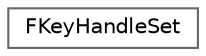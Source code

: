 digraph "Graphical Class Hierarchy"
{
 // INTERACTIVE_SVG=YES
 // LATEX_PDF_SIZE
  bgcolor="transparent";
  edge [fontname=Helvetica,fontsize=10,labelfontname=Helvetica,labelfontsize=10];
  node [fontname=Helvetica,fontsize=10,shape=box,height=0.2,width=0.4];
  rankdir="LR";
  Node0 [id="Node000000",label="FKeyHandleSet",height=0.2,width=0.4,color="grey40", fillcolor="white", style="filled",URL="$d1/df6/structFKeyHandleSet.html",tooltip="A set of key handles implemented as a sorted array for transparent passing to TArrayView<> APIs."];
}
